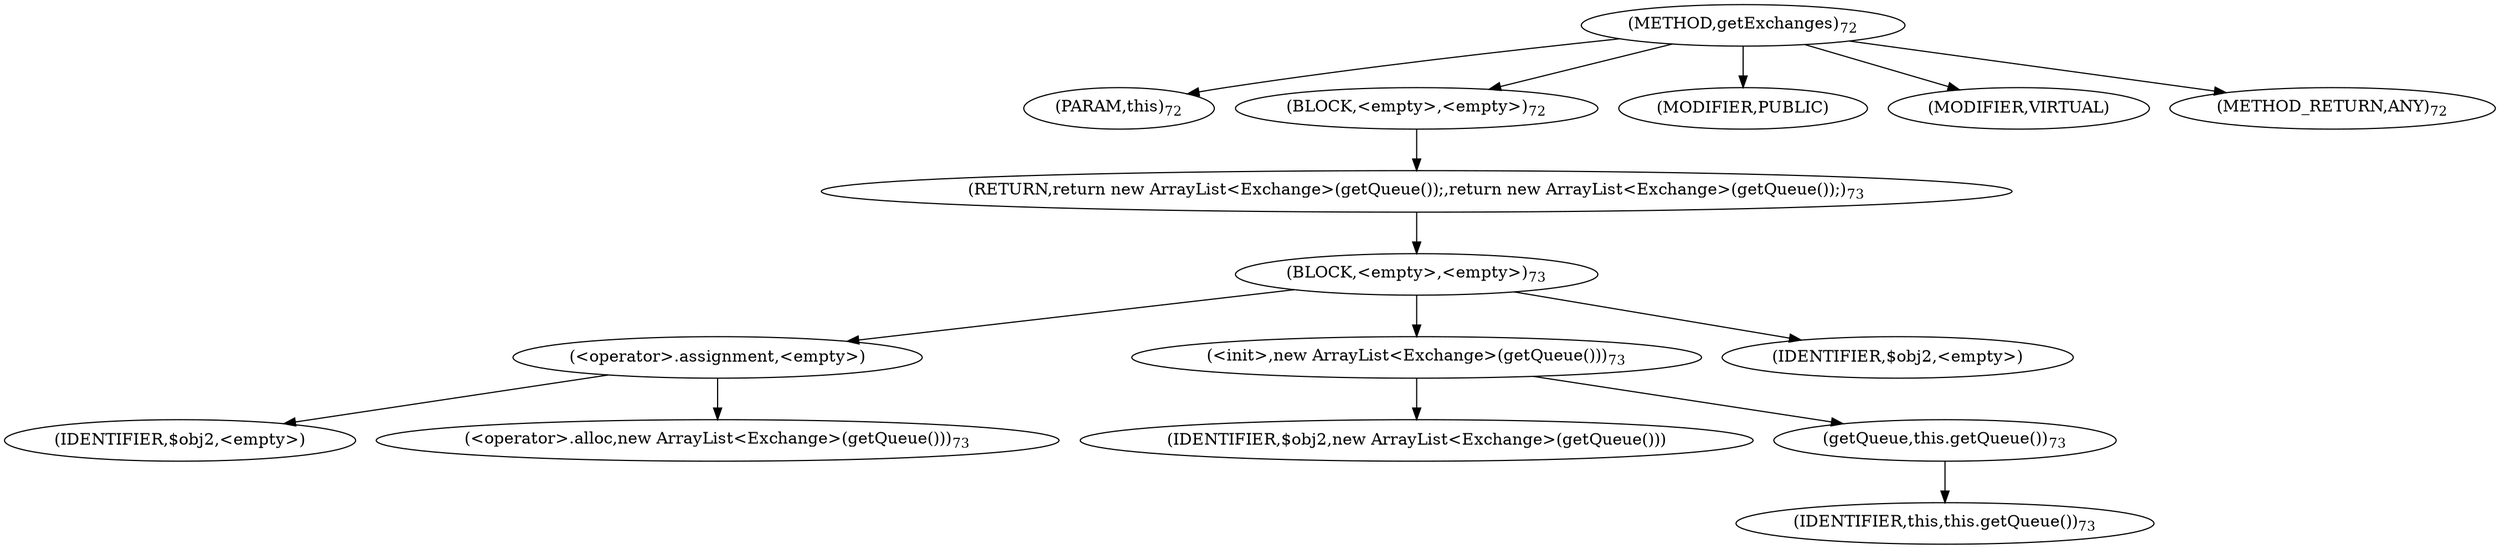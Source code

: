 digraph "getExchanges" {  
"117" [label = <(METHOD,getExchanges)<SUB>72</SUB>> ]
"17" [label = <(PARAM,this)<SUB>72</SUB>> ]
"118" [label = <(BLOCK,&lt;empty&gt;,&lt;empty&gt;)<SUB>72</SUB>> ]
"119" [label = <(RETURN,return new ArrayList&lt;Exchange&gt;(getQueue());,return new ArrayList&lt;Exchange&gt;(getQueue());)<SUB>73</SUB>> ]
"120" [label = <(BLOCK,&lt;empty&gt;,&lt;empty&gt;)<SUB>73</SUB>> ]
"121" [label = <(&lt;operator&gt;.assignment,&lt;empty&gt;)> ]
"122" [label = <(IDENTIFIER,$obj2,&lt;empty&gt;)> ]
"123" [label = <(&lt;operator&gt;.alloc,new ArrayList&lt;Exchange&gt;(getQueue()))<SUB>73</SUB>> ]
"124" [label = <(&lt;init&gt;,new ArrayList&lt;Exchange&gt;(getQueue()))<SUB>73</SUB>> ]
"125" [label = <(IDENTIFIER,$obj2,new ArrayList&lt;Exchange&gt;(getQueue()))> ]
"126" [label = <(getQueue,this.getQueue())<SUB>73</SUB>> ]
"16" [label = <(IDENTIFIER,this,this.getQueue())<SUB>73</SUB>> ]
"127" [label = <(IDENTIFIER,$obj2,&lt;empty&gt;)> ]
"128" [label = <(MODIFIER,PUBLIC)> ]
"129" [label = <(MODIFIER,VIRTUAL)> ]
"130" [label = <(METHOD_RETURN,ANY)<SUB>72</SUB>> ]
  "117" -> "17" 
  "117" -> "118" 
  "117" -> "128" 
  "117" -> "129" 
  "117" -> "130" 
  "118" -> "119" 
  "119" -> "120" 
  "120" -> "121" 
  "120" -> "124" 
  "120" -> "127" 
  "121" -> "122" 
  "121" -> "123" 
  "124" -> "125" 
  "124" -> "126" 
  "126" -> "16" 
}
